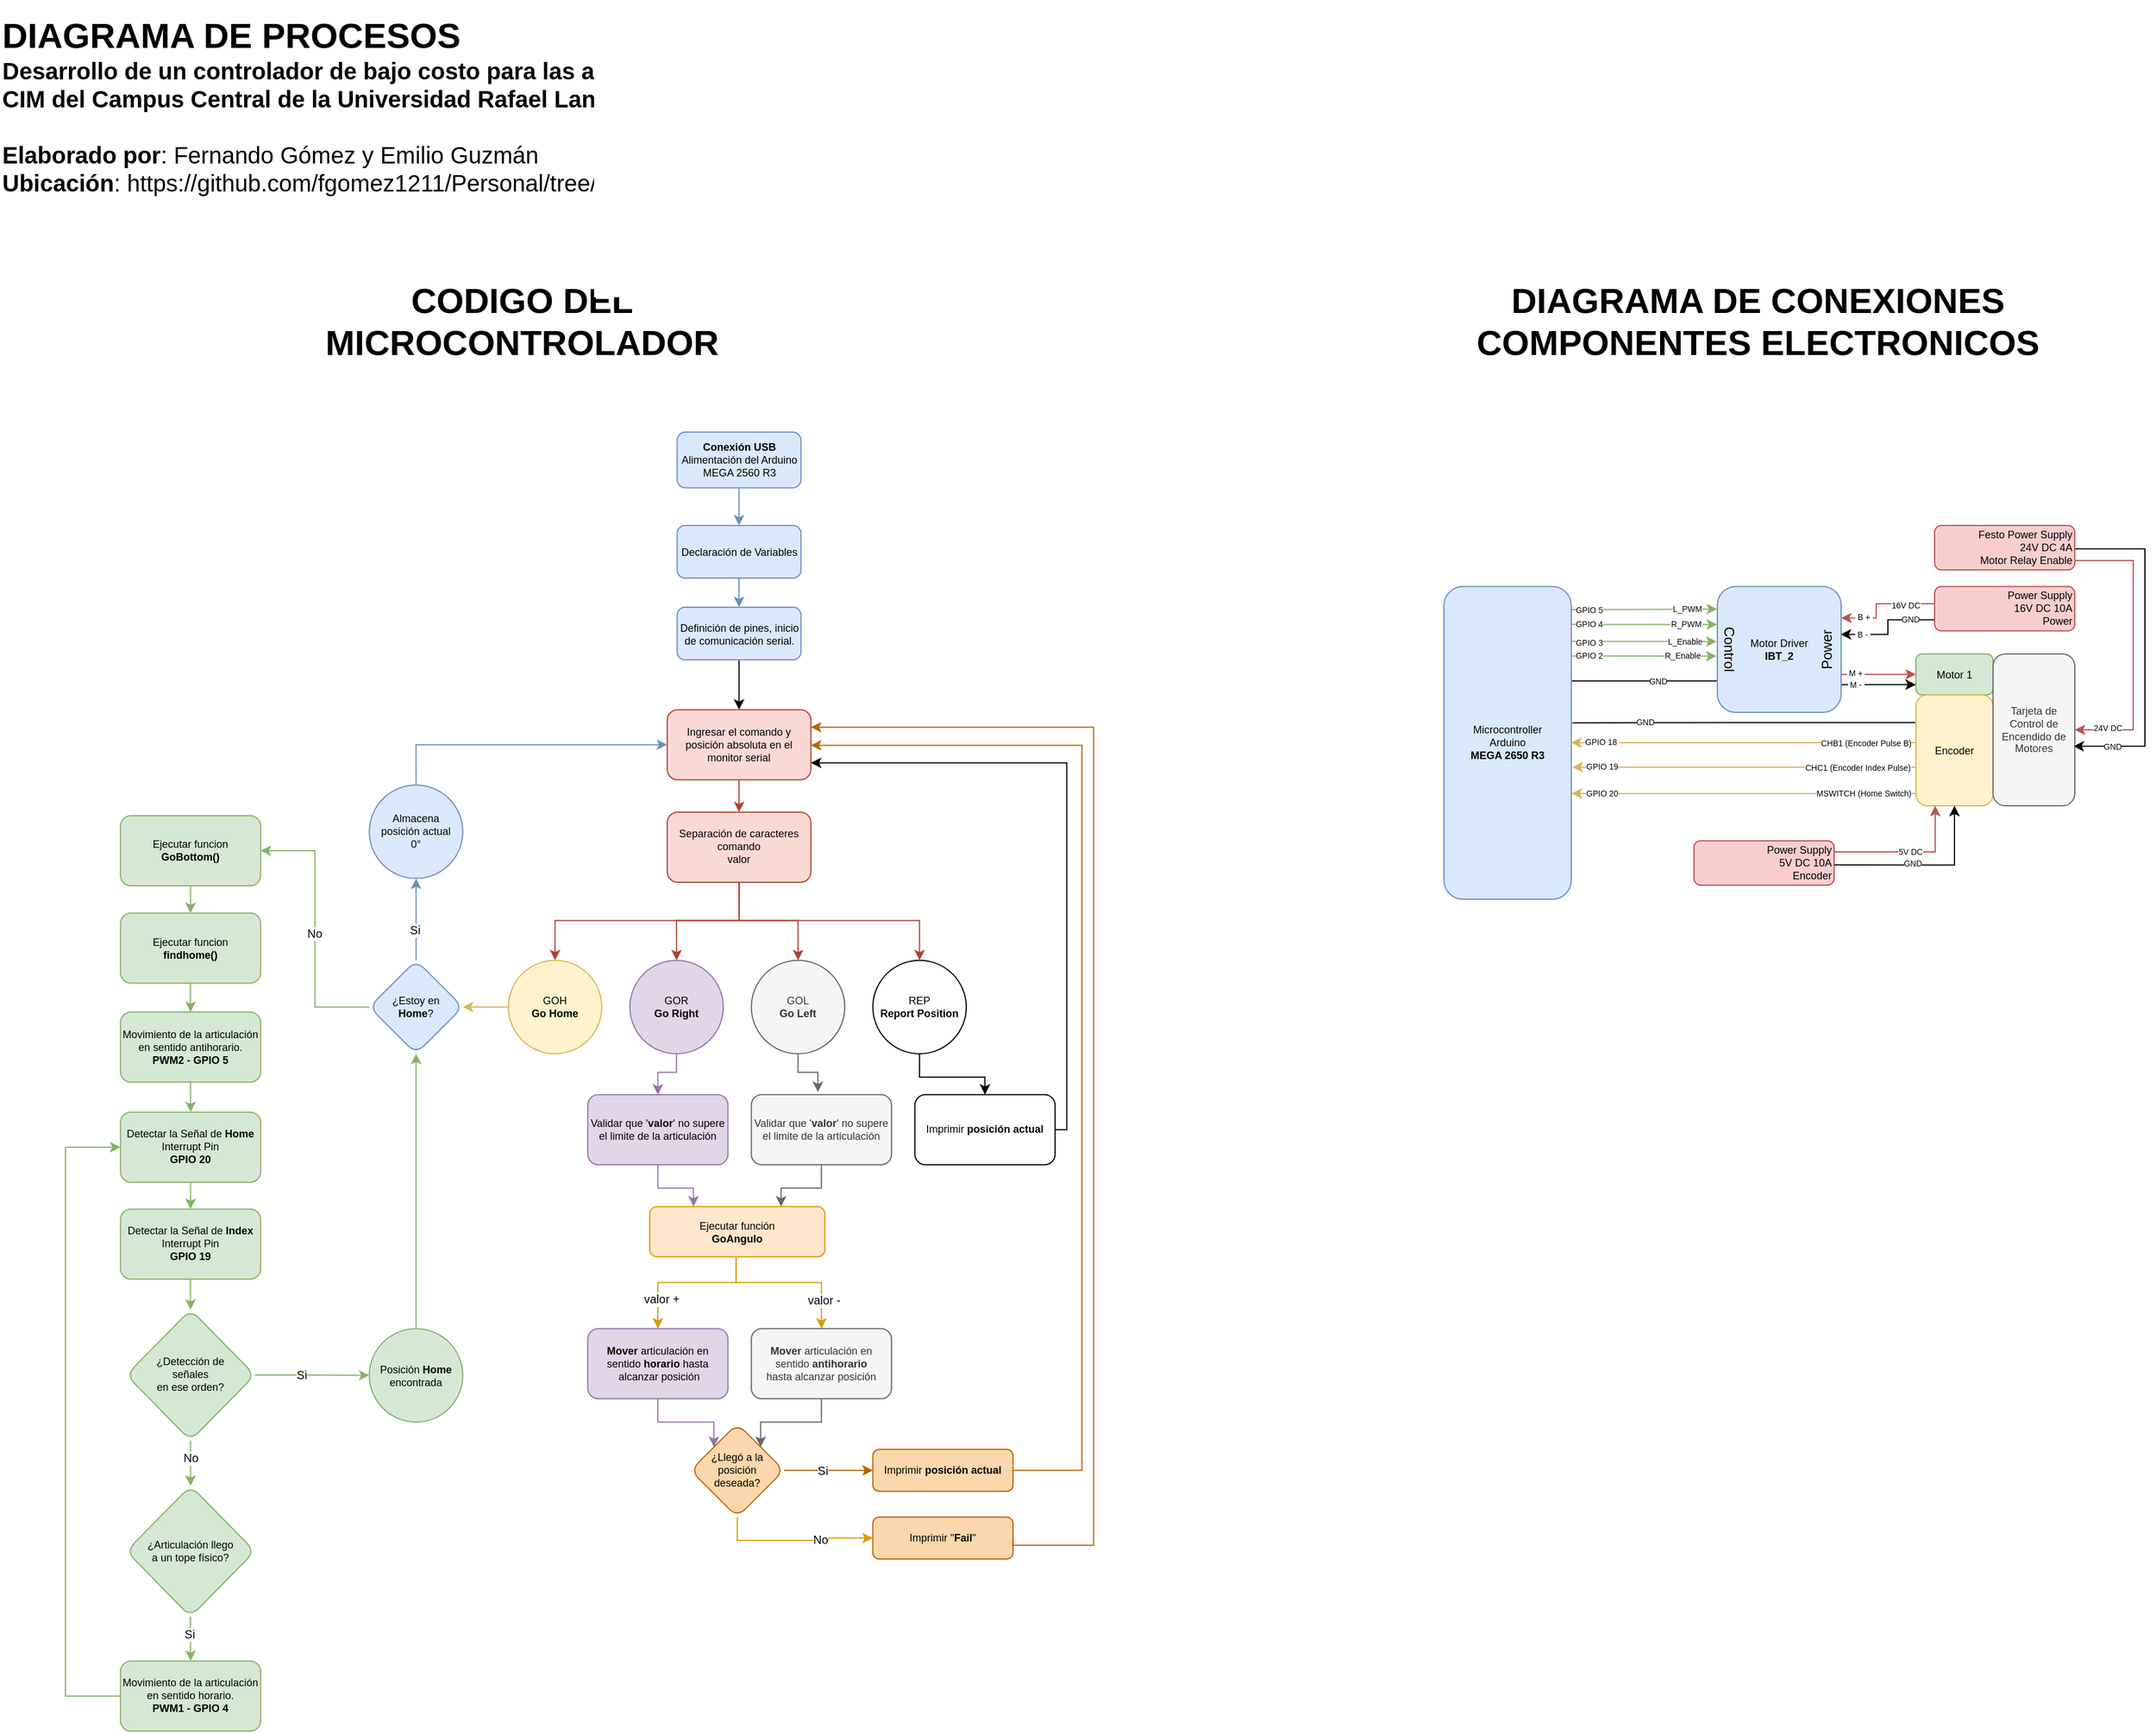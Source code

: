<mxfile version="22.1.5" type="github">
  <diagram name="Page-1" id="zidWxDZTBbv9Yz6WOGqk">
    <mxGraphModel dx="1418" dy="894" grid="1" gridSize="10" guides="1" tooltips="1" connect="1" arrows="1" fold="1" page="1" pageScale="1" pageWidth="2336" pageHeight="1654" math="0" shadow="0">
      <root>
        <mxCell id="0" />
        <mxCell id="1" parent="0" />
        <mxCell id="OQNPQIhbmYLAiWT2xSHp-117" style="edgeStyle=orthogonalEdgeStyle;rounded=0;orthogonalLoop=1;jettySize=auto;html=1;exitX=0;exitY=0.75;exitDx=0;exitDy=0;entryX=0.996;entryY=0.38;entryDx=0;entryDy=0;entryPerimeter=0;" parent="1" source="OQNPQIhbmYLAiWT2xSHp-4" target="OQNPQIhbmYLAiWT2xSHp-23" edge="1">
          <mxGeometry relative="1" as="geometry">
            <Array as="points">
              <mxPoint x="1660" y="601.0" />
              <mxPoint x="1660" y="613.0" />
            </Array>
          </mxGeometry>
        </mxCell>
        <mxCell id="OQNPQIhbmYLAiWT2xSHp-132" value="&lt;font style=&quot;font-size: 7px;&quot;&gt;&amp;nbsp;B -&amp;nbsp;&lt;/font&gt;" style="edgeLabel;html=1;align=center;verticalAlign=middle;resizable=0;points=[];" parent="OQNPQIhbmYLAiWT2xSHp-117" vertex="1" connectable="0">
          <mxGeometry x="0.642" relative="1" as="geometry">
            <mxPoint x="1" y="-1" as="offset" />
          </mxGeometry>
        </mxCell>
        <mxCell id="OQNPQIhbmYLAiWT2xSHp-120" value="&lt;font style=&quot;font-size: 7px;&quot;&gt;GND&lt;/font&gt;" style="edgeLabel;html=1;align=center;verticalAlign=middle;resizable=0;points=[];" parent="OQNPQIhbmYLAiWT2xSHp-117" vertex="1" connectable="0">
          <mxGeometry x="-0.571" relative="1" as="geometry">
            <mxPoint x="-1" y="-2" as="offset" />
          </mxGeometry>
        </mxCell>
        <mxCell id="OQNPQIhbmYLAiWT2xSHp-127" style="edgeStyle=orthogonalEdgeStyle;rounded=0;orthogonalLoop=1;jettySize=auto;html=1;exitX=0;exitY=0.75;exitDx=0;exitDy=0;entryX=1.001;entryY=0.302;entryDx=0;entryDy=0;endArrow=none;endFill=0;entryPerimeter=0;" parent="1" source="OQNPQIhbmYLAiWT2xSHp-23" target="OQNPQIhbmYLAiWT2xSHp-18" edge="1">
          <mxGeometry relative="1" as="geometry">
            <Array as="points">
              <mxPoint x="1389" y="653.0" />
            </Array>
          </mxGeometry>
        </mxCell>
        <mxCell id="OQNPQIhbmYLAiWT2xSHp-128" value="&lt;font style=&quot;font-size: 7px;&quot;&gt;GND&lt;/font&gt;" style="edgeLabel;html=1;align=center;verticalAlign=middle;resizable=0;points=[];" parent="OQNPQIhbmYLAiWT2xSHp-127" vertex="1" connectable="0">
          <mxGeometry x="-0.267" relative="1" as="geometry">
            <mxPoint x="-5" y="-1" as="offset" />
          </mxGeometry>
        </mxCell>
        <mxCell id="OQNPQIhbmYLAiWT2xSHp-4" value="Power Supply&lt;br style=&quot;border-color: var(--border-color); font-size: 9px;&quot;&gt;&lt;span style=&quot;font-size: 9px;&quot;&gt;16V DC 10A&lt;/span&gt;&lt;br style=&quot;border-color: var(--border-color); font-size: 9px;&quot;&gt;Power" style="rounded=1;whiteSpace=wrap;html=1;fillColor=#f8cecc;strokeColor=#b85450;align=right;fontSize=9;" parent="1" vertex="1">
          <mxGeometry x="1700" y="572.25" width="120" height="38" as="geometry" />
        </mxCell>
        <mxCell id="OQNPQIhbmYLAiWT2xSHp-6" value="Motor 1" style="rounded=1;whiteSpace=wrap;html=1;fillColor=#d5e8d4;strokeColor=#82b366;fontSize=9;" parent="1" vertex="1">
          <mxGeometry x="1684" y="630.0" width="66" height="35" as="geometry" />
        </mxCell>
        <mxCell id="OQNPQIhbmYLAiWT2xSHp-100" style="edgeStyle=orthogonalEdgeStyle;rounded=0;orthogonalLoop=1;jettySize=auto;html=1;exitX=0;exitY=0.5;exitDx=0;exitDy=0;fillColor=#fff2cc;strokeColor=#d6b656;" parent="1" source="OQNPQIhbmYLAiWT2xSHp-9" target="OQNPQIhbmYLAiWT2xSHp-18" edge="1">
          <mxGeometry relative="1" as="geometry">
            <Array as="points">
              <mxPoint x="1684" y="706.0" />
            </Array>
          </mxGeometry>
        </mxCell>
        <mxCell id="OQNPQIhbmYLAiWT2xSHp-104" value="&lt;font style=&quot;font-size: 7px;&quot;&gt;GPIO 18&amp;nbsp;&lt;/font&gt;" style="edgeLabel;html=1;align=center;verticalAlign=middle;resizable=0;points=[];" parent="OQNPQIhbmYLAiWT2xSHp-100" vertex="1" connectable="0">
          <mxGeometry x="0.888" y="-1" relative="1" as="geometry">
            <mxPoint x="9" y="-1" as="offset" />
          </mxGeometry>
        </mxCell>
        <mxCell id="OQNPQIhbmYLAiWT2xSHp-108" value="&lt;font style=&quot;font-size: 7px;&quot;&gt;CHB1 (Encoder Pulse B)&lt;/font&gt;" style="edgeLabel;html=1;align=center;verticalAlign=middle;resizable=0;points=[];" parent="OQNPQIhbmYLAiWT2xSHp-100" vertex="1" connectable="0">
          <mxGeometry x="-0.792" relative="1" as="geometry">
            <mxPoint x="-18" y="-1" as="offset" />
          </mxGeometry>
        </mxCell>
        <mxCell id="OQNPQIhbmYLAiWT2xSHp-130" style="edgeStyle=orthogonalEdgeStyle;rounded=0;orthogonalLoop=1;jettySize=auto;html=1;exitX=0;exitY=0.25;exitDx=0;exitDy=0;endArrow=none;endFill=0;" parent="1" source="OQNPQIhbmYLAiWT2xSHp-9" edge="1">
          <mxGeometry relative="1" as="geometry">
            <mxPoint x="1390" y="689.0" as="targetPoint" />
          </mxGeometry>
        </mxCell>
        <mxCell id="OQNPQIhbmYLAiWT2xSHp-131" value="&lt;font style=&quot;font-size: 7px;&quot;&gt;GND&lt;/font&gt;" style="edgeLabel;html=1;align=center;verticalAlign=middle;resizable=0;points=[];" parent="OQNPQIhbmYLAiWT2xSHp-130" vertex="1" connectable="0">
          <mxGeometry x="0.614" y="-1" relative="1" as="geometry">
            <mxPoint x="5" y="-1" as="offset" />
          </mxGeometry>
        </mxCell>
        <mxCell id="OQNPQIhbmYLAiWT2xSHp-9" value="Encoder" style="rounded=1;whiteSpace=wrap;html=1;fillColor=#fff2cc;strokeColor=#d6b656;fontSize=9;" parent="1" vertex="1">
          <mxGeometry x="1684" y="665.0" width="66" height="95" as="geometry" />
        </mxCell>
        <mxCell id="OQNPQIhbmYLAiWT2xSHp-84" style="edgeStyle=orthogonalEdgeStyle;rounded=0;orthogonalLoop=1;jettySize=auto;html=1;exitX=1;exitY=0.75;exitDx=0;exitDy=0;entryX=0;entryY=0.75;entryDx=0;entryDy=0;fillColor=#f8cecc;strokeColor=#000000;" parent="1" source="OQNPQIhbmYLAiWT2xSHp-23" target="OQNPQIhbmYLAiWT2xSHp-6" edge="1">
          <mxGeometry relative="1" as="geometry">
            <Array as="points">
              <mxPoint x="1620" y="656.0" />
            </Array>
          </mxGeometry>
        </mxCell>
        <mxCell id="OQNPQIhbmYLAiWT2xSHp-87" value="&lt;font style=&quot;font-size: 7px;&quot;&gt;&amp;nbsp;M -&amp;nbsp;&lt;/font&gt;" style="edgeLabel;html=1;align=center;verticalAlign=middle;resizable=0;points=[];" parent="OQNPQIhbmYLAiWT2xSHp-84" vertex="1" connectable="0">
          <mxGeometry x="-0.371" relative="1" as="geometry">
            <mxPoint x="-6" y="-2" as="offset" />
          </mxGeometry>
        </mxCell>
        <mxCell id="OQNPQIhbmYLAiWT2xSHp-85" style="edgeStyle=orthogonalEdgeStyle;rounded=0;orthogonalLoop=1;jettySize=auto;html=1;exitX=1;exitY=0.5;exitDx=0;exitDy=0;entryX=0;entryY=0.5;entryDx=0;entryDy=0;fillColor=#f8cecc;strokeColor=#b85450;" parent="1" source="OQNPQIhbmYLAiWT2xSHp-23" target="OQNPQIhbmYLAiWT2xSHp-6" edge="1">
          <mxGeometry relative="1" as="geometry">
            <Array as="points">
              <mxPoint x="1620" y="647.0" />
            </Array>
          </mxGeometry>
        </mxCell>
        <mxCell id="OQNPQIhbmYLAiWT2xSHp-86" value="&lt;font style=&quot;font-size: 7px;&quot;&gt;&amp;nbsp;M +&amp;nbsp;&lt;/font&gt;" style="edgeLabel;html=1;align=center;verticalAlign=middle;resizable=0;points=[];" parent="OQNPQIhbmYLAiWT2xSHp-85" vertex="1" connectable="0">
          <mxGeometry x="-0.085" relative="1" as="geometry">
            <mxPoint x="-6" y="-3" as="offset" />
          </mxGeometry>
        </mxCell>
        <mxCell id="OQNPQIhbmYLAiWT2xSHp-23" value="Motor Driver&lt;br style=&quot;font-size: 9px;&quot;&gt;&lt;b&gt;IBT_2&lt;/b&gt;" style="rounded=1;whiteSpace=wrap;html=1;fillColor=#dae8fc;strokeColor=#6c8ebf;fontSize=9;" parent="1" vertex="1">
          <mxGeometry x="1514" y="572.25" width="106" height="107.75" as="geometry" />
        </mxCell>
        <mxCell id="OQNPQIhbmYLAiWT2xSHp-34" style="edgeStyle=orthogonalEdgeStyle;rounded=0;orthogonalLoop=1;jettySize=auto;html=1;entryX=0.983;entryY=0.608;entryDx=0;entryDy=0;entryPerimeter=0;" parent="1" target="OQNPQIhbmYLAiWT2xSHp-5" edge="1">
          <mxGeometry relative="1" as="geometry">
            <mxPoint x="2010" y="540.0" as="targetPoint" />
            <Array as="points">
              <mxPoint x="1880" y="540.0" />
              <mxPoint x="1880" y="709.0" />
            </Array>
            <mxPoint x="1820" y="550.0" as="sourcePoint" />
          </mxGeometry>
        </mxCell>
        <mxCell id="OQNPQIhbmYLAiWT2xSHp-122" value="&lt;font style=&quot;font-size: 7px;&quot;&gt;GND&lt;/font&gt;" style="edgeLabel;html=1;align=center;verticalAlign=middle;resizable=0;points=[];" parent="OQNPQIhbmYLAiWT2xSHp-34" vertex="1" connectable="0">
          <mxGeometry x="0.722" relative="1" as="geometry">
            <mxPoint x="-9" y="-1" as="offset" />
          </mxGeometry>
        </mxCell>
        <mxCell id="OQNPQIhbmYLAiWT2xSHp-32" value="Festo Power Supply&lt;br style=&quot;border-color: var(--border-color); font-size: 9px;&quot;&gt;&lt;span style=&quot;font-size: 9px;&quot;&gt;24V DC 4A&lt;/span&gt;&lt;br style=&quot;border-color: var(--border-color); font-size: 9px;&quot;&gt;&lt;span style=&quot;font-size: 9px;&quot;&gt;Motor Relay Enable&lt;/span&gt;" style="rounded=1;whiteSpace=wrap;html=1;fillColor=#f8cecc;strokeColor=#b85450;align=right;fontSize=9;" parent="1" vertex="1">
          <mxGeometry x="1700" y="520.0" width="120" height="38" as="geometry" />
        </mxCell>
        <mxCell id="pYpoy-xko2efmzYNH34E-1" style="edgeStyle=orthogonalEdgeStyle;rounded=0;orthogonalLoop=1;jettySize=auto;html=1;exitX=1;exitY=0.25;exitDx=0;exitDy=0;entryX=0.25;entryY=1;entryDx=0;entryDy=0;fillColor=#f8cecc;strokeColor=#b85450;" parent="1" source="OQNPQIhbmYLAiWT2xSHp-33" target="OQNPQIhbmYLAiWT2xSHp-9" edge="1">
          <mxGeometry relative="1" as="geometry" />
        </mxCell>
        <mxCell id="pYpoy-xko2efmzYNH34E-2" value="&lt;font style=&quot;font-size: 7px;&quot;&gt;5V DC&lt;/font&gt;" style="edgeLabel;html=1;align=center;verticalAlign=middle;resizable=0;points=[];" parent="pYpoy-xko2efmzYNH34E-1" vertex="1" connectable="0">
          <mxGeometry x="0.02" relative="1" as="geometry">
            <mxPoint y="-2" as="offset" />
          </mxGeometry>
        </mxCell>
        <mxCell id="OQNPQIhbmYLAiWT2xSHp-33" value="Power Supply&lt;br style=&quot;border-color: var(--border-color); font-size: 9px;&quot;&gt;&lt;span style=&quot;font-size: 9px;&quot;&gt;5V DC 10A&lt;/span&gt;&lt;br style=&quot;border-color: var(--border-color); font-size: 9px;&quot;&gt;&lt;span style=&quot;font-size: 9px;&quot;&gt;Encoder&lt;/span&gt;" style="rounded=1;whiteSpace=wrap;html=1;fillColor=#f8cecc;strokeColor=#b85450;align=right;fontSize=9;" parent="1" vertex="1">
          <mxGeometry x="1494" y="790.0" width="120" height="38" as="geometry" />
        </mxCell>
        <mxCell id="OQNPQIhbmYLAiWT2xSHp-62" style="edgeStyle=orthogonalEdgeStyle;rounded=0;orthogonalLoop=1;jettySize=auto;html=1;exitX=1;exitY=0.5;exitDx=0;exitDy=0;entryX=-0.002;entryY=0.179;entryDx=0;entryDy=0;entryPerimeter=0;fillColor=#d5e8d4;strokeColor=#82b366;" parent="1" source="OQNPQIhbmYLAiWT2xSHp-18" target="OQNPQIhbmYLAiWT2xSHp-23" edge="1">
          <mxGeometry relative="1" as="geometry">
            <Array as="points">
              <mxPoint x="1389" y="592.0" />
              <mxPoint x="1400" y="592.0" />
            </Array>
          </mxGeometry>
        </mxCell>
        <mxCell id="OQNPQIhbmYLAiWT2xSHp-71" value="&lt;font style=&quot;font-size: 7px;&quot;&gt;GPIO 5&lt;/font&gt;" style="edgeLabel;html=1;align=center;verticalAlign=middle;resizable=0;points=[];" parent="OQNPQIhbmYLAiWT2xSHp-62" vertex="1" connectable="0">
          <mxGeometry x="0.103" y="-1" relative="1" as="geometry">
            <mxPoint x="-3" y="-2" as="offset" />
          </mxGeometry>
        </mxCell>
        <mxCell id="OQNPQIhbmYLAiWT2xSHp-72" value="&lt;font style=&quot;font-size: 7px;&quot;&gt;L_PWM&lt;/font&gt;" style="edgeLabel;html=1;align=center;verticalAlign=middle;resizable=0;points=[];" parent="OQNPQIhbmYLAiWT2xSHp-62" vertex="1" connectable="0">
          <mxGeometry x="0.695" relative="1" as="geometry">
            <mxPoint x="10" y="-2" as="offset" />
          </mxGeometry>
        </mxCell>
        <mxCell id="OQNPQIhbmYLAiWT2xSHp-63" style="edgeStyle=orthogonalEdgeStyle;rounded=0;orthogonalLoop=1;jettySize=auto;html=1;entryX=-0.002;entryY=0.302;entryDx=0;entryDy=0;entryPerimeter=0;fillColor=#d5e8d4;strokeColor=#82b366;" parent="1" source="OQNPQIhbmYLAiWT2xSHp-18" target="OQNPQIhbmYLAiWT2xSHp-23" edge="1">
          <mxGeometry relative="1" as="geometry">
            <Array as="points">
              <mxPoint x="1452" y="605.0" />
            </Array>
          </mxGeometry>
        </mxCell>
        <mxCell id="OQNPQIhbmYLAiWT2xSHp-70" value="&lt;font style=&quot;font-size: 7px;&quot;&gt;GPIO 4&lt;/font&gt;" style="edgeLabel;html=1;align=center;verticalAlign=middle;resizable=0;points=[];" parent="OQNPQIhbmYLAiWT2xSHp-63" vertex="1" connectable="0">
          <mxGeometry x="-0.83" relative="1" as="geometry">
            <mxPoint x="4" y="-2" as="offset" />
          </mxGeometry>
        </mxCell>
        <mxCell id="OQNPQIhbmYLAiWT2xSHp-73" value="&lt;font style=&quot;font-size: 7px;&quot;&gt;R_PWM&lt;/font&gt;" style="edgeLabel;html=1;align=center;verticalAlign=middle;resizable=0;points=[];" parent="OQNPQIhbmYLAiWT2xSHp-63" vertex="1" connectable="0">
          <mxGeometry x="0.333" relative="1" as="geometry">
            <mxPoint x="15" y="-2" as="offset" />
          </mxGeometry>
        </mxCell>
        <mxCell id="OQNPQIhbmYLAiWT2xSHp-66" style="edgeStyle=orthogonalEdgeStyle;rounded=0;orthogonalLoop=1;jettySize=auto;html=1;entryX=-0.006;entryY=0.437;entryDx=0;entryDy=0;entryPerimeter=0;fillColor=#d5e8d4;strokeColor=#82b366;" parent="1" source="OQNPQIhbmYLAiWT2xSHp-18" target="OQNPQIhbmYLAiWT2xSHp-23" edge="1">
          <mxGeometry relative="1" as="geometry">
            <Array as="points">
              <mxPoint x="1451" y="619.0" />
            </Array>
          </mxGeometry>
        </mxCell>
        <mxCell id="OQNPQIhbmYLAiWT2xSHp-69" value="&lt;font style=&quot;font-size: 7px;&quot;&gt;GPIO 3&lt;/font&gt;" style="edgeLabel;html=1;align=center;verticalAlign=middle;resizable=0;points=[];" parent="OQNPQIhbmYLAiWT2xSHp-66" vertex="1" connectable="0">
          <mxGeometry x="-0.81" y="1" relative="1" as="geometry">
            <mxPoint x="3" as="offset" />
          </mxGeometry>
        </mxCell>
        <mxCell id="OQNPQIhbmYLAiWT2xSHp-74" value="&lt;font style=&quot;font-size: 7px;&quot;&gt;L_Enable&lt;/font&gt;" style="edgeLabel;html=1;align=center;verticalAlign=middle;resizable=0;points=[];" parent="OQNPQIhbmYLAiWT2xSHp-66" vertex="1" connectable="0">
          <mxGeometry x="0.31" y="1" relative="1" as="geometry">
            <mxPoint x="15" y="-1" as="offset" />
          </mxGeometry>
        </mxCell>
        <mxCell id="OQNPQIhbmYLAiWT2xSHp-67" style="edgeStyle=orthogonalEdgeStyle;rounded=0;orthogonalLoop=1;jettySize=auto;html=1;entryX=-0.006;entryY=0.553;entryDx=0;entryDy=0;entryPerimeter=0;fillColor=#d5e8d4;strokeColor=#82b366;" parent="1" source="OQNPQIhbmYLAiWT2xSHp-18" target="OQNPQIhbmYLAiWT2xSHp-23" edge="1">
          <mxGeometry relative="1" as="geometry">
            <Array as="points">
              <mxPoint x="1430" y="632.0" />
            </Array>
          </mxGeometry>
        </mxCell>
        <mxCell id="OQNPQIhbmYLAiWT2xSHp-68" value="&lt;font style=&quot;font-size: 7px;&quot;&gt;GPIO 2&lt;/font&gt;" style="edgeLabel;html=1;align=center;verticalAlign=middle;resizable=0;points=[];" parent="OQNPQIhbmYLAiWT2xSHp-67" vertex="1" connectable="0">
          <mxGeometry x="-0.87" relative="1" as="geometry">
            <mxPoint x="7" y="-2" as="offset" />
          </mxGeometry>
        </mxCell>
        <mxCell id="OQNPQIhbmYLAiWT2xSHp-75" value="&lt;font style=&quot;font-size: 7px;&quot;&gt;R_Enable&lt;/font&gt;" style="edgeLabel;html=1;align=center;verticalAlign=middle;resizable=0;points=[];" parent="OQNPQIhbmYLAiWT2xSHp-67" vertex="1" connectable="0">
          <mxGeometry x="0.255" y="1" relative="1" as="geometry">
            <mxPoint x="17" y="-1" as="offset" />
          </mxGeometry>
        </mxCell>
        <mxCell id="OQNPQIhbmYLAiWT2xSHp-76" value="Control" style="text;html=1;strokeColor=none;fillColor=none;align=center;verticalAlign=middle;whiteSpace=wrap;rounded=0;rotation=90;" parent="1" vertex="1">
          <mxGeometry x="1494" y="620.12" width="60" height="12" as="geometry" />
        </mxCell>
        <mxCell id="OQNPQIhbmYLAiWT2xSHp-77" value="Power" style="text;html=1;strokeColor=none;fillColor=none;align=center;verticalAlign=middle;whiteSpace=wrap;rounded=0;rotation=-90;" parent="1" vertex="1">
          <mxGeometry x="1578" y="620.12" width="60" height="12" as="geometry" />
        </mxCell>
        <mxCell id="OQNPQIhbmYLAiWT2xSHp-101" style="edgeStyle=orthogonalEdgeStyle;rounded=0;orthogonalLoop=1;jettySize=auto;html=1;exitX=0;exitY=0.5;exitDx=0;exitDy=0;fillColor=#fff2cc;strokeColor=#d6b656;" parent="1" source="OQNPQIhbmYLAiWT2xSHp-9" edge="1">
          <mxGeometry relative="1" as="geometry">
            <mxPoint x="1390" y="727.0" as="targetPoint" />
            <Array as="points">
              <mxPoint x="1684" y="727.0" />
            </Array>
          </mxGeometry>
        </mxCell>
        <mxCell id="OQNPQIhbmYLAiWT2xSHp-106" value="&lt;font style=&quot;font-size: 7px;&quot;&gt;GPIO 19&lt;/font&gt;" style="edgeLabel;html=1;align=center;verticalAlign=middle;resizable=0;points=[];" parent="OQNPQIhbmYLAiWT2xSHp-101" vertex="1" connectable="0">
          <mxGeometry x="0.867" relative="1" as="geometry">
            <mxPoint x="4" y="-2" as="offset" />
          </mxGeometry>
        </mxCell>
        <mxCell id="OQNPQIhbmYLAiWT2xSHp-109" value="&lt;font style=&quot;font-size: 7px;&quot;&gt;CHC1 (Encoder Index Pulse)&lt;/font&gt;" style="edgeLabel;html=1;align=center;verticalAlign=middle;resizable=0;points=[];" parent="OQNPQIhbmYLAiWT2xSHp-101" vertex="1" connectable="0">
          <mxGeometry x="-0.499" y="-1" relative="1" as="geometry">
            <mxPoint x="13" as="offset" />
          </mxGeometry>
        </mxCell>
        <mxCell id="OQNPQIhbmYLAiWT2xSHp-102" style="edgeStyle=orthogonalEdgeStyle;rounded=0;orthogonalLoop=1;jettySize=auto;html=1;entryX=1.003;entryY=0.662;entryDx=0;entryDy=0;entryPerimeter=0;fillColor=#fff2cc;strokeColor=#d6b656;" parent="1" source="OQNPQIhbmYLAiWT2xSHp-9" target="OQNPQIhbmYLAiWT2xSHp-18" edge="1">
          <mxGeometry relative="1" as="geometry">
            <Array as="points">
              <mxPoint x="1650" y="750.0" />
            </Array>
          </mxGeometry>
        </mxCell>
        <mxCell id="OQNPQIhbmYLAiWT2xSHp-107" value="&lt;font style=&quot;font-size: 7px;&quot;&gt;GPIO 20&lt;/font&gt;" style="edgeLabel;html=1;align=center;verticalAlign=middle;resizable=0;points=[];" parent="OQNPQIhbmYLAiWT2xSHp-102" vertex="1" connectable="0">
          <mxGeometry x="0.894" relative="1" as="geometry">
            <mxPoint x="10" y="-2" as="offset" />
          </mxGeometry>
        </mxCell>
        <mxCell id="OQNPQIhbmYLAiWT2xSHp-110" value="&lt;font style=&quot;font-size: 7px;&quot;&gt;MSWITCH (Home Switch)&lt;/font&gt;" style="edgeLabel;html=1;align=center;verticalAlign=middle;resizable=0;points=[];" parent="OQNPQIhbmYLAiWT2xSHp-102" vertex="1" connectable="0">
          <mxGeometry x="-0.652" relative="1" as="geometry">
            <mxPoint x="6" y="-2" as="offset" />
          </mxGeometry>
        </mxCell>
        <mxCell id="OQNPQIhbmYLAiWT2xSHp-115" style="edgeStyle=orthogonalEdgeStyle;rounded=0;orthogonalLoop=1;jettySize=auto;html=1;exitX=1.001;exitY=0.544;exitDx=0;exitDy=0;entryX=0.5;entryY=1;entryDx=0;entryDy=0;exitPerimeter=0;" parent="1" source="OQNPQIhbmYLAiWT2xSHp-33" target="OQNPQIhbmYLAiWT2xSHp-9" edge="1">
          <mxGeometry relative="1" as="geometry">
            <Array as="points">
              <mxPoint x="1717" y="811.0" />
            </Array>
          </mxGeometry>
        </mxCell>
        <mxCell id="OQNPQIhbmYLAiWT2xSHp-116" value="&lt;font style=&quot;font-size: 7px;&quot;&gt;GND&lt;/font&gt;" style="edgeLabel;html=1;align=center;verticalAlign=middle;resizable=0;points=[];" parent="OQNPQIhbmYLAiWT2xSHp-115" vertex="1" connectable="0">
          <mxGeometry x="0.738" y="-1" relative="1" as="geometry">
            <mxPoint x="-37" y="28" as="offset" />
          </mxGeometry>
        </mxCell>
        <mxCell id="OQNPQIhbmYLAiWT2xSHp-121" style="edgeStyle=orthogonalEdgeStyle;rounded=0;orthogonalLoop=1;jettySize=auto;html=1;exitX=1;exitY=0.5;exitDx=0;exitDy=0;fillColor=#f8cecc;strokeColor=#b85450;entryX=1;entryY=0.5;entryDx=0;entryDy=0;" parent="1" source="OQNPQIhbmYLAiWT2xSHp-32" target="OQNPQIhbmYLAiWT2xSHp-5" edge="1">
          <mxGeometry relative="1" as="geometry">
            <mxPoint x="1990" y="580.0" as="targetPoint" />
            <Array as="points">
              <mxPoint x="1820" y="550.0" />
              <mxPoint x="1870" y="550.0" />
              <mxPoint x="1870" y="695.0" />
            </Array>
          </mxGeometry>
        </mxCell>
        <mxCell id="OQNPQIhbmYLAiWT2xSHp-123" value="&lt;font style=&quot;font-size: 7px;&quot;&gt;24V DC&lt;/font&gt;" style="edgeLabel;html=1;align=center;verticalAlign=middle;resizable=0;points=[];" parent="OQNPQIhbmYLAiWT2xSHp-121" vertex="1" connectable="0">
          <mxGeometry x="0.656" relative="1" as="geometry">
            <mxPoint x="-16" y="-3" as="offset" />
          </mxGeometry>
        </mxCell>
        <mxCell id="OQNPQIhbmYLAiWT2xSHp-5" value="Tarjeta de Control de Encendido de Motores" style="rounded=1;whiteSpace=wrap;html=1;fillColor=#f5f5f5;strokeColor=#666666;fontSize=9;fontColor=#333333;" parent="1" vertex="1">
          <mxGeometry x="1750" y="630.0" width="70" height="130" as="geometry" />
        </mxCell>
        <mxCell id="OQNPQIhbmYLAiWT2xSHp-18" value="Microcontroller&lt;br&gt;Arduino&lt;br style=&quot;font-size: 9px;&quot;&gt;&lt;b&gt;MEGA 2650 R3&lt;/b&gt;" style="rounded=1;whiteSpace=wrap;html=1;fillColor=#dae8fc;strokeColor=#6c8ebf;fontSize=9;" parent="1" vertex="1">
          <mxGeometry x="1280" y="572.25" width="109" height="267.75" as="geometry" />
        </mxCell>
        <mxCell id="OQNPQIhbmYLAiWT2xSHp-118" style="edgeStyle=orthogonalEdgeStyle;rounded=0;orthogonalLoop=1;jettySize=auto;html=1;exitX=0;exitY=0.25;exitDx=0;exitDy=0;entryX=1;entryY=0.25;entryDx=0;entryDy=0;fillColor=#f8cecc;strokeColor=#b85450;" parent="1" source="OQNPQIhbmYLAiWT2xSHp-4" target="OQNPQIhbmYLAiWT2xSHp-23" edge="1">
          <mxGeometry relative="1" as="geometry">
            <Array as="points">
              <mxPoint x="1700" y="587.0" />
              <mxPoint x="1650" y="587.0" />
              <mxPoint x="1650" y="599.0" />
            </Array>
          </mxGeometry>
        </mxCell>
        <mxCell id="OQNPQIhbmYLAiWT2xSHp-133" value="&lt;font style=&quot;font-size: 7px;&quot;&gt;&amp;nbsp;B +&amp;nbsp;&lt;/font&gt;" style="edgeLabel;html=1;align=center;verticalAlign=middle;resizable=0;points=[];" parent="OQNPQIhbmYLAiWT2xSHp-118" vertex="1" connectable="0">
          <mxGeometry x="0.646" relative="1" as="geometry">
            <mxPoint x="1" y="-2" as="offset" />
          </mxGeometry>
        </mxCell>
        <mxCell id="OQNPQIhbmYLAiWT2xSHp-119" value="&lt;font style=&quot;font-size: 7px;&quot;&gt;16V DC&lt;/font&gt;" style="edgeLabel;html=1;align=center;verticalAlign=middle;resizable=0;points=[];" parent="OQNPQIhbmYLAiWT2xSHp-118" vertex="1" connectable="0">
          <mxGeometry x="-0.478" y="-1" relative="1" as="geometry">
            <mxPoint x="-5" y="1" as="offset" />
          </mxGeometry>
        </mxCell>
        <mxCell id="O-teGVjLX70lfkyYScmD-1" value="&lt;b style=&quot;font-size: 30px;&quot;&gt;DIAGRAMA DE PROCESOS&lt;br&gt;&lt;/b&gt;&lt;font style=&quot;font-size: 20px;&quot; face=&quot;Helvetica&quot;&gt;&lt;b style=&quot;text-align: center; background-color: initial;&quot;&gt;Desarrollo de un controlador de bajo costo para las articulaciones de 2 brazos robóticos del Laboratorio T-119&lt;br&gt;CIM&amp;nbsp;&lt;/b&gt;&lt;b style=&quot;text-align: center; background-color: initial;&quot;&gt;&lt;span style=&quot;line-height: 19.973px;&quot; lang=&quot;ES-MX&quot;&gt;del Campus Central de la Universidad Rafael Landívar&lt;/span&gt;&lt;/b&gt;&lt;b style=&quot;text-align: center; background-color: initial;&quot;&gt;&lt;br&gt;&lt;/b&gt;&lt;/font&gt;&lt;font style=&quot;font-size: 20px;&quot;&gt;&lt;br&gt;&lt;span style=&quot;&quot;&gt;&lt;b&gt;Elaborado por&lt;/b&gt;: Fernando Gómez y Emilio Guzmán&lt;/span&gt;&lt;br&gt;&lt;font style=&quot;font-size: 20px;&quot;&gt;&lt;b&gt;Ubicación&lt;/b&gt;:&amp;nbsp;&lt;/font&gt;https://github.com/fgomez1211/Personal/tree/main/MIR/Proyecto%20de%20Graduaci%C3%B3n&lt;br&gt;&lt;/font&gt;" style="text;html=1;strokeColor=none;fillColor=none;align=left;verticalAlign=middle;whiteSpace=wrap;rounded=0;" parent="1" vertex="1">
          <mxGeometry x="44" y="70" width="1450" height="180" as="geometry" />
        </mxCell>
        <mxCell id="O-teGVjLX70lfkyYScmD-2" value="&lt;div style=&quot;text-align: center;&quot;&gt;&lt;span style=&quot;font-size: 30px;&quot;&gt;&lt;b&gt;CODIGO DEL MICROCONTROLADOR&lt;/b&gt;&lt;/span&gt;&lt;/div&gt;" style="text;html=1;strokeColor=none;fillColor=none;align=left;verticalAlign=middle;whiteSpace=wrap;rounded=0;" parent="1" vertex="1">
          <mxGeometry x="242.14" y="300" width="496" height="90" as="geometry" />
        </mxCell>
        <mxCell id="O-teGVjLX70lfkyYScmD-3" value="&lt;div style=&quot;text-align: center;&quot;&gt;&lt;span style=&quot;font-size: 30px;&quot;&gt;&lt;b&gt;DIAGRAMA DE CONEXIONES&lt;/b&gt;&lt;/span&gt;&lt;/div&gt;&lt;div style=&quot;text-align: center;&quot;&gt;&lt;span style=&quot;font-size: 30px;&quot;&gt;&lt;b&gt;COMPONENTES ELECTRONICOS&lt;/b&gt;&lt;/span&gt;&lt;/div&gt;" style="text;html=1;strokeColor=none;fillColor=none;align=left;verticalAlign=middle;whiteSpace=wrap;rounded=0;" parent="1" vertex="1">
          <mxGeometry x="1306" y="300" width="496" height="90" as="geometry" />
        </mxCell>
        <mxCell id="KQGJKNnOwOhQXYTlbLYk-1" value="" style="edgeStyle=orthogonalEdgeStyle;rounded=0;orthogonalLoop=1;jettySize=auto;html=1;fillColor=#dae8fc;strokeColor=#6c8ebf;" edge="1" parent="1" source="KQGJKNnOwOhQXYTlbLYk-2" target="KQGJKNnOwOhQXYTlbLYk-4">
          <mxGeometry relative="1" as="geometry" />
        </mxCell>
        <mxCell id="KQGJKNnOwOhQXYTlbLYk-2" value="&lt;b&gt;Conexión USB&lt;br&gt;&lt;/b&gt;Alimentación del Arduino MEGA 2560 R3" style="rounded=1;whiteSpace=wrap;html=1;fillColor=#dae8fc;strokeColor=#6c8ebf;fontSize=9;" vertex="1" parent="1">
          <mxGeometry x="623.64" y="440" width="106" height="47.75" as="geometry" />
        </mxCell>
        <mxCell id="KQGJKNnOwOhQXYTlbLYk-3" value="" style="edgeStyle=orthogonalEdgeStyle;rounded=0;orthogonalLoop=1;jettySize=auto;html=1;fillColor=#dae8fc;strokeColor=#6c8ebf;" edge="1" parent="1" source="KQGJKNnOwOhQXYTlbLYk-4" target="KQGJKNnOwOhQXYTlbLYk-6">
          <mxGeometry relative="1" as="geometry" />
        </mxCell>
        <mxCell id="KQGJKNnOwOhQXYTlbLYk-4" value="&lt;span style=&quot;font-weight: normal;&quot;&gt;Declaración de Variables&lt;/span&gt;" style="rounded=1;whiteSpace=wrap;html=1;fillColor=#dae8fc;strokeColor=#6c8ebf;fontSize=9;fontStyle=1" vertex="1" parent="1">
          <mxGeometry x="623.64" y="520" width="106" height="45" as="geometry" />
        </mxCell>
        <mxCell id="KQGJKNnOwOhQXYTlbLYk-5" style="edgeStyle=orthogonalEdgeStyle;rounded=0;orthogonalLoop=1;jettySize=auto;html=1;exitX=0.5;exitY=1;exitDx=0;exitDy=0;entryX=0.5;entryY=0;entryDx=0;entryDy=0;" edge="1" parent="1" source="KQGJKNnOwOhQXYTlbLYk-6" target="KQGJKNnOwOhQXYTlbLYk-40">
          <mxGeometry relative="1" as="geometry" />
        </mxCell>
        <mxCell id="KQGJKNnOwOhQXYTlbLYk-6" value="&lt;span style=&quot;font-weight: normal;&quot;&gt;Definición de pines, inicio de comunicación serial.&lt;/span&gt;" style="rounded=1;whiteSpace=wrap;html=1;fillColor=#dae8fc;strokeColor=#6c8ebf;fontSize=9;fontStyle=1" vertex="1" parent="1">
          <mxGeometry x="623.64" y="590" width="106" height="45" as="geometry" />
        </mxCell>
        <mxCell id="KQGJKNnOwOhQXYTlbLYk-7" value="" style="edgeStyle=orthogonalEdgeStyle;rounded=0;orthogonalLoop=1;jettySize=auto;html=1;fillColor=#d5e8d4;strokeColor=#82b366;" edge="1" parent="1" source="KQGJKNnOwOhQXYTlbLYk-8" target="KQGJKNnOwOhQXYTlbLYk-24">
          <mxGeometry relative="1" as="geometry" />
        </mxCell>
        <mxCell id="KQGJKNnOwOhQXYTlbLYk-8" value="&lt;span style=&quot;font-weight: normal;&quot;&gt;Ejecutar funcion&lt;br&gt;&lt;/span&gt;findhome()" style="whiteSpace=wrap;html=1;fontSize=9;fillColor=#d5e8d4;strokeColor=#82b366;rounded=1;fontStyle=1;" vertex="1" parent="1">
          <mxGeometry x="147.14" y="851.87" width="120" height="60" as="geometry" />
        </mxCell>
        <mxCell id="KQGJKNnOwOhQXYTlbLYk-9" style="edgeStyle=orthogonalEdgeStyle;rounded=0;orthogonalLoop=1;jettySize=auto;html=1;exitX=0.5;exitY=1;exitDx=0;exitDy=0;entryX=0.5;entryY=0;entryDx=0;entryDy=0;fillColor=#d5e8d4;strokeColor=#82b366;" edge="1" parent="1" source="KQGJKNnOwOhQXYTlbLYk-10" target="KQGJKNnOwOhQXYTlbLYk-12">
          <mxGeometry relative="1" as="geometry" />
        </mxCell>
        <mxCell id="KQGJKNnOwOhQXYTlbLYk-10" value="&lt;span style=&quot;font-weight: 400;&quot;&gt;Detectar la Señal de &lt;/span&gt;Home&lt;br&gt;&lt;span style=&quot;font-weight: 400;&quot;&gt;Interrupt Pin&lt;/span&gt;&lt;br&gt;GPIO 20" style="whiteSpace=wrap;html=1;fontSize=9;fillColor=#d5e8d4;strokeColor=#82b366;rounded=1;fontStyle=1;" vertex="1" parent="1">
          <mxGeometry x="147.14" y="1022.37" width="120" height="60" as="geometry" />
        </mxCell>
        <mxCell id="KQGJKNnOwOhQXYTlbLYk-11" value="" style="edgeStyle=orthogonalEdgeStyle;rounded=0;orthogonalLoop=1;jettySize=auto;html=1;fillColor=#d5e8d4;strokeColor=#82b366;" edge="1" parent="1" source="KQGJKNnOwOhQXYTlbLYk-12" target="KQGJKNnOwOhQXYTlbLYk-17">
          <mxGeometry relative="1" as="geometry" />
        </mxCell>
        <mxCell id="KQGJKNnOwOhQXYTlbLYk-12" value="&lt;span style=&quot;font-weight: 400;&quot;&gt;Detectar la Señal de &lt;/span&gt;Index&lt;br&gt;&lt;span style=&quot;font-weight: 400;&quot;&gt;Interrupt Pin&lt;/span&gt;&lt;br&gt;GPIO 19" style="whiteSpace=wrap;html=1;fontSize=9;fillColor=#d5e8d4;strokeColor=#82b366;rounded=1;fontStyle=1;" vertex="1" parent="1">
          <mxGeometry x="147.14" y="1105.37" width="120" height="60" as="geometry" />
        </mxCell>
        <mxCell id="KQGJKNnOwOhQXYTlbLYk-13" value="" style="edgeStyle=orthogonalEdgeStyle;rounded=0;orthogonalLoop=1;jettySize=auto;html=1;entryX=0.5;entryY=0;entryDx=0;entryDy=0;fillColor=#d5e8d4;strokeColor=#82b366;" edge="1" parent="1" source="KQGJKNnOwOhQXYTlbLYk-17" target="KQGJKNnOwOhQXYTlbLYk-22">
          <mxGeometry relative="1" as="geometry">
            <mxPoint x="207.14" y="1349.49" as="targetPoint" />
          </mxGeometry>
        </mxCell>
        <mxCell id="KQGJKNnOwOhQXYTlbLYk-14" value="No" style="edgeLabel;html=1;align=center;verticalAlign=middle;resizable=0;points=[];fontSize=10;" vertex="1" connectable="0" parent="KQGJKNnOwOhQXYTlbLYk-13">
          <mxGeometry x="-0.141" relative="1" as="geometry">
            <mxPoint y="-3" as="offset" />
          </mxGeometry>
        </mxCell>
        <mxCell id="KQGJKNnOwOhQXYTlbLYk-15" style="edgeStyle=orthogonalEdgeStyle;rounded=0;orthogonalLoop=1;jettySize=auto;html=1;exitX=1;exitY=0.5;exitDx=0;exitDy=0;entryX=0;entryY=0.5;entryDx=0;entryDy=0;fillColor=#d5e8d4;strokeColor=#82b366;" edge="1" parent="1" source="KQGJKNnOwOhQXYTlbLYk-17" target="KQGJKNnOwOhQXYTlbLYk-19">
          <mxGeometry relative="1" as="geometry" />
        </mxCell>
        <mxCell id="KQGJKNnOwOhQXYTlbLYk-16" value="Si" style="edgeLabel;html=1;align=center;verticalAlign=middle;resizable=0;points=[];fontSize=10;" vertex="1" connectable="0" parent="KQGJKNnOwOhQXYTlbLYk-15">
          <mxGeometry x="-0.182" y="1" relative="1" as="geometry">
            <mxPoint as="offset" />
          </mxGeometry>
        </mxCell>
        <mxCell id="KQGJKNnOwOhQXYTlbLYk-17" value="&lt;span style=&quot;font-weight: 400;&quot;&gt;¿Detección de &lt;br&gt;señales &lt;br&gt;en ese orden?&lt;br&gt;&lt;/span&gt;" style="rhombus;whiteSpace=wrap;html=1;fontSize=9;fillColor=#d5e8d4;strokeColor=#82b366;rounded=1;fontStyle=1;" vertex="1" parent="1">
          <mxGeometry x="152.14" y="1191.49" width="110" height="112" as="geometry" />
        </mxCell>
        <mxCell id="KQGJKNnOwOhQXYTlbLYk-18" style="edgeStyle=orthogonalEdgeStyle;rounded=0;orthogonalLoop=1;jettySize=auto;html=1;exitX=0.5;exitY=0;exitDx=0;exitDy=0;entryX=0.5;entryY=1;entryDx=0;entryDy=0;fillColor=#d5e8d4;strokeColor=#82b366;" edge="1" parent="1" source="KQGJKNnOwOhQXYTlbLYk-19" target="KQGJKNnOwOhQXYTlbLYk-70">
          <mxGeometry relative="1" as="geometry" />
        </mxCell>
        <mxCell id="KQGJKNnOwOhQXYTlbLYk-19" value="Posición &lt;b&gt;Home&lt;/b&gt; encontrada" style="ellipse;whiteSpace=wrap;html=1;fontSize=9;fillColor=#d5e8d4;strokeColor=#82b366;rounded=1;fontStyle=0;" vertex="1" parent="1">
          <mxGeometry x="360.14" y="1207.74" width="80" height="80" as="geometry" />
        </mxCell>
        <mxCell id="KQGJKNnOwOhQXYTlbLYk-20" value="" style="edgeStyle=orthogonalEdgeStyle;rounded=0;orthogonalLoop=1;jettySize=auto;html=1;fillColor=#d5e8d4;strokeColor=#82b366;" edge="1" parent="1" source="KQGJKNnOwOhQXYTlbLYk-22" target="KQGJKNnOwOhQXYTlbLYk-26">
          <mxGeometry relative="1" as="geometry" />
        </mxCell>
        <mxCell id="KQGJKNnOwOhQXYTlbLYk-21" value="Si" style="edgeLabel;html=1;align=center;verticalAlign=middle;resizable=0;points=[];fontSize=10;" vertex="1" connectable="0" parent="KQGJKNnOwOhQXYTlbLYk-20">
          <mxGeometry x="-0.52" y="1" relative="1" as="geometry">
            <mxPoint x="-2" y="4" as="offset" />
          </mxGeometry>
        </mxCell>
        <mxCell id="KQGJKNnOwOhQXYTlbLYk-22" value="&lt;span style=&quot;font-weight: 400;&quot;&gt;¿Articulación llego&lt;br&gt;a un tope físico?&lt;br&gt;&lt;/span&gt;" style="rhombus;whiteSpace=wrap;html=1;fontSize=9;fillColor=#d5e8d4;strokeColor=#82b366;rounded=1;fontStyle=1;" vertex="1" parent="1">
          <mxGeometry x="152.14" y="1342.37" width="110" height="112" as="geometry" />
        </mxCell>
        <mxCell id="KQGJKNnOwOhQXYTlbLYk-23" style="edgeStyle=orthogonalEdgeStyle;rounded=0;orthogonalLoop=1;jettySize=auto;html=1;fillColor=#d5e8d4;strokeColor=#82b366;" edge="1" parent="1" source="KQGJKNnOwOhQXYTlbLYk-24" target="KQGJKNnOwOhQXYTlbLYk-10">
          <mxGeometry relative="1" as="geometry" />
        </mxCell>
        <mxCell id="KQGJKNnOwOhQXYTlbLYk-24" value="&lt;span style=&quot;font-weight: 400;&quot;&gt;Movimiento de la articulación en sentido antihorario.&lt;/span&gt;&lt;br&gt;PWM2 - GPIO 5" style="whiteSpace=wrap;html=1;fontSize=9;fillColor=#d5e8d4;strokeColor=#82b366;rounded=1;fontStyle=1;" vertex="1" parent="1">
          <mxGeometry x="147.14" y="936.62" width="120" height="60" as="geometry" />
        </mxCell>
        <mxCell id="KQGJKNnOwOhQXYTlbLYk-25" style="edgeStyle=orthogonalEdgeStyle;rounded=0;orthogonalLoop=1;jettySize=auto;html=1;exitX=0;exitY=0.5;exitDx=0;exitDy=0;entryX=0;entryY=0.5;entryDx=0;entryDy=0;fillColor=#d5e8d4;strokeColor=#82b366;" edge="1" parent="1" source="KQGJKNnOwOhQXYTlbLYk-26" target="KQGJKNnOwOhQXYTlbLYk-10">
          <mxGeometry relative="1" as="geometry">
            <Array as="points">
              <mxPoint x="100" y="1522" />
              <mxPoint x="100" y="1052" />
            </Array>
          </mxGeometry>
        </mxCell>
        <mxCell id="KQGJKNnOwOhQXYTlbLYk-26" value="&lt;span style=&quot;font-weight: normal;&quot;&gt;Movimiento de la articulación en sentido horario.&lt;/span&gt;&lt;span style=&quot;border-color: var(--border-color); font-weight: normal; border-color: var(--border-color);&quot;&gt;&lt;/span&gt;&lt;br style=&quot;border-color: var(--border-color);&quot;&gt;PWM1 - GPIO 4" style="whiteSpace=wrap;html=1;fontSize=9;fillColor=#d5e8d4;strokeColor=#82b366;rounded=1;fontStyle=1;" vertex="1" parent="1">
          <mxGeometry x="147.14" y="1492.37" width="120" height="60" as="geometry" />
        </mxCell>
        <mxCell id="KQGJKNnOwOhQXYTlbLYk-27" value="" style="edgeStyle=orthogonalEdgeStyle;rounded=0;orthogonalLoop=1;jettySize=auto;html=1;exitX=0.5;exitY=1;exitDx=0;exitDy=0;entryX=0.5;entryY=0;entryDx=0;entryDy=0;fillColor=#fad9d5;strokeColor=#ae4132;" edge="1" parent="1" source="KQGJKNnOwOhQXYTlbLYk-31" target="KQGJKNnOwOhQXYTlbLYk-33">
          <mxGeometry relative="1" as="geometry">
            <Array as="points">
              <mxPoint x="677.14" y="858.24" />
              <mxPoint x="519.14" y="858.24" />
            </Array>
          </mxGeometry>
        </mxCell>
        <mxCell id="KQGJKNnOwOhQXYTlbLYk-28" value="" style="edgeStyle=orthogonalEdgeStyle;rounded=0;orthogonalLoop=1;jettySize=auto;html=1;exitX=0.5;exitY=1;exitDx=0;exitDy=0;entryX=0.5;entryY=0;entryDx=0;entryDy=0;fillColor=#fad9d5;strokeColor=#ae4132;" edge="1" parent="1" source="KQGJKNnOwOhQXYTlbLYk-31" target="KQGJKNnOwOhQXYTlbLYk-36">
          <mxGeometry relative="1" as="geometry">
            <Array as="points">
              <mxPoint x="676.14" y="858.24" />
              <mxPoint x="726.14" y="858.24" />
            </Array>
          </mxGeometry>
        </mxCell>
        <mxCell id="KQGJKNnOwOhQXYTlbLYk-29" style="edgeStyle=orthogonalEdgeStyle;rounded=0;orthogonalLoop=1;jettySize=auto;html=1;exitX=0.5;exitY=1;exitDx=0;exitDy=0;entryX=0.5;entryY=0;entryDx=0;entryDy=0;fillColor=#fad9d5;strokeColor=#ae4132;" edge="1" parent="1" source="KQGJKNnOwOhQXYTlbLYk-31" target="KQGJKNnOwOhQXYTlbLYk-38">
          <mxGeometry relative="1" as="geometry">
            <Array as="points">
              <mxPoint x="677.14" y="858.24" />
              <mxPoint x="831.14" y="858.24" />
            </Array>
          </mxGeometry>
        </mxCell>
        <mxCell id="KQGJKNnOwOhQXYTlbLYk-30" style="edgeStyle=orthogonalEdgeStyle;rounded=0;orthogonalLoop=1;jettySize=auto;html=1;exitX=0.5;exitY=1;exitDx=0;exitDy=0;entryX=0.5;entryY=0;entryDx=0;entryDy=0;fillColor=#fad9d5;strokeColor=#ae4132;" edge="1" parent="1" source="KQGJKNnOwOhQXYTlbLYk-31" target="KQGJKNnOwOhQXYTlbLYk-35">
          <mxGeometry relative="1" as="geometry">
            <Array as="points">
              <mxPoint x="676.14" y="858.24" />
              <mxPoint x="623.14" y="858.24" />
            </Array>
          </mxGeometry>
        </mxCell>
        <mxCell id="KQGJKNnOwOhQXYTlbLYk-31" value="&lt;span style=&quot;font-weight: 400;&quot;&gt;Separación de caracteres&lt;br&gt;comando&lt;/span&gt;&lt;br&gt;&lt;span style=&quot;font-weight: 400;&quot;&gt;valor&lt;/span&gt;" style="rounded=1;whiteSpace=wrap;html=1;fillColor=#fad9d5;strokeColor=#ae4132;fontSize=9;fontStyle=1" vertex="1" parent="1">
          <mxGeometry x="615.14" y="765.49" width="123" height="60" as="geometry" />
        </mxCell>
        <mxCell id="KQGJKNnOwOhQXYTlbLYk-32" style="edgeStyle=orthogonalEdgeStyle;rounded=0;orthogonalLoop=1;jettySize=auto;html=1;exitX=0;exitY=0.5;exitDx=0;exitDy=0;fillColor=#fff2cc;strokeColor=#d6b656;" edge="1" parent="1" source="KQGJKNnOwOhQXYTlbLYk-33" target="KQGJKNnOwOhQXYTlbLYk-70">
          <mxGeometry relative="1" as="geometry" />
        </mxCell>
        <mxCell id="KQGJKNnOwOhQXYTlbLYk-33" value="&lt;span style=&quot;font-weight: normal;&quot;&gt;GOH&lt;/span&gt;&lt;br&gt;Go Home" style="ellipse;whiteSpace=wrap;html=1;fontSize=9;fillColor=#fff2cc;strokeColor=#d6b656;rounded=1;fontStyle=1;" vertex="1" parent="1">
          <mxGeometry x="479.14" y="892.36" width="80" height="80" as="geometry" />
        </mxCell>
        <mxCell id="KQGJKNnOwOhQXYTlbLYk-34" style="edgeStyle=orthogonalEdgeStyle;rounded=0;orthogonalLoop=1;jettySize=auto;html=1;exitX=0.5;exitY=1;exitDx=0;exitDy=0;fillColor=#e1d5e7;strokeColor=#9673a6;" edge="1" parent="1" source="KQGJKNnOwOhQXYTlbLYk-35" target="KQGJKNnOwOhQXYTlbLYk-42">
          <mxGeometry relative="1" as="geometry">
            <Array as="points">
              <mxPoint x="623.14" y="988.24" />
              <mxPoint x="607.14" y="988.24" />
            </Array>
          </mxGeometry>
        </mxCell>
        <mxCell id="KQGJKNnOwOhQXYTlbLYk-35" value="&lt;span style=&quot;font-weight: normal;&quot;&gt;GOR&lt;/span&gt;&lt;br&gt;Go Right" style="ellipse;whiteSpace=wrap;html=1;fontSize=9;fillColor=#e1d5e7;strokeColor=#9673a6;rounded=1;fontStyle=1;" vertex="1" parent="1">
          <mxGeometry x="583.14" y="892.36" width="80" height="80" as="geometry" />
        </mxCell>
        <mxCell id="KQGJKNnOwOhQXYTlbLYk-36" value="&lt;span style=&quot;font-weight: normal;&quot;&gt;GOL&lt;/span&gt;&lt;br&gt;Go Left" style="ellipse;whiteSpace=wrap;html=1;fontSize=9;rounded=1;fontStyle=1;fillColor=#f5f5f5;fontColor=#333333;strokeColor=#666666;" vertex="1" parent="1">
          <mxGeometry x="687.14" y="892.36" width="80" height="80" as="geometry" />
        </mxCell>
        <mxCell id="KQGJKNnOwOhQXYTlbLYk-37" value="" style="edgeStyle=orthogonalEdgeStyle;rounded=0;orthogonalLoop=1;jettySize=auto;html=1;" edge="1" parent="1" source="KQGJKNnOwOhQXYTlbLYk-38" target="KQGJKNnOwOhQXYTlbLYk-58">
          <mxGeometry relative="1" as="geometry" />
        </mxCell>
        <mxCell id="KQGJKNnOwOhQXYTlbLYk-38" value="&lt;span style=&quot;font-weight: normal;&quot;&gt;REP&lt;br&gt;&lt;/span&gt;Report Position" style="ellipse;whiteSpace=wrap;html=1;fontSize=9;rounded=1;fontStyle=1;" vertex="1" parent="1">
          <mxGeometry x="791.14" y="892.36" width="80" height="80" as="geometry" />
        </mxCell>
        <mxCell id="KQGJKNnOwOhQXYTlbLYk-39" style="edgeStyle=orthogonalEdgeStyle;rounded=0;orthogonalLoop=1;jettySize=auto;html=1;entryX=0.5;entryY=0;entryDx=0;entryDy=0;fillColor=#fad9d5;strokeColor=#ae4132;" edge="1" parent="1" source="KQGJKNnOwOhQXYTlbLYk-40" target="KQGJKNnOwOhQXYTlbLYk-31">
          <mxGeometry relative="1" as="geometry" />
        </mxCell>
        <mxCell id="KQGJKNnOwOhQXYTlbLYk-40" value="&lt;span style=&quot;font-weight: normal;&quot;&gt;Ingresar el comando y posición absoluta en el monitor serial&lt;br&gt;&lt;/span&gt;" style="rounded=1;whiteSpace=wrap;html=1;fillColor=#fad9d5;strokeColor=#ae4132;fontSize=9;fontStyle=1;" vertex="1" parent="1">
          <mxGeometry x="615.14" y="677.74" width="123" height="60" as="geometry" />
        </mxCell>
        <mxCell id="KQGJKNnOwOhQXYTlbLYk-41" value="" style="edgeStyle=orthogonalEdgeStyle;rounded=0;orthogonalLoop=1;jettySize=auto;html=1;fillColor=#e1d5e7;strokeColor=#9673a6;entryX=0.25;entryY=0;entryDx=0;entryDy=0;exitX=0.5;exitY=1;exitDx=0;exitDy=0;" edge="1" parent="1" source="KQGJKNnOwOhQXYTlbLYk-42" target="KQGJKNnOwOhQXYTlbLYk-50">
          <mxGeometry relative="1" as="geometry">
            <mxPoint x="607.14" y="1082.36" as="sourcePoint" />
            <mxPoint x="607.158" y="1124.24" as="targetPoint" />
          </mxGeometry>
        </mxCell>
        <mxCell id="KQGJKNnOwOhQXYTlbLYk-42" value="&lt;span style=&quot;font-weight: normal;&quot;&gt;Validar que &#39;&lt;/span&gt;valor&lt;span style=&quot;font-weight: normal;&quot;&gt;&#39; no supere el limite de la articulación&lt;/span&gt;" style="whiteSpace=wrap;html=1;fontSize=9;fillColor=#e1d5e7;strokeColor=#9673a6;rounded=1;fontStyle=1;" vertex="1" parent="1">
          <mxGeometry x="547.14" y="1007.36" width="120" height="60" as="geometry" />
        </mxCell>
        <mxCell id="KQGJKNnOwOhQXYTlbLYk-43" style="edgeStyle=orthogonalEdgeStyle;rounded=0;orthogonalLoop=1;jettySize=auto;html=1;exitX=0.5;exitY=1;exitDx=0;exitDy=0;entryX=0.75;entryY=0;entryDx=0;entryDy=0;fillColor=#f5f5f5;strokeColor=#666666;" edge="1" parent="1" source="KQGJKNnOwOhQXYTlbLYk-44" target="KQGJKNnOwOhQXYTlbLYk-50">
          <mxGeometry relative="1" as="geometry" />
        </mxCell>
        <mxCell id="KQGJKNnOwOhQXYTlbLYk-44" value="&lt;span style=&quot;font-weight: normal;&quot;&gt;Validar que &#39;&lt;/span&gt;valor&lt;span style=&quot;font-weight: normal;&quot;&gt;&#39; no supere el limite de la articulación&lt;/span&gt;" style="whiteSpace=wrap;html=1;fontSize=9;rounded=1;fontStyle=1;fillColor=#f5f5f5;fontColor=#333333;strokeColor=#666666;" vertex="1" parent="1">
          <mxGeometry x="687.14" y="1007.36" width="120" height="60" as="geometry" />
        </mxCell>
        <mxCell id="KQGJKNnOwOhQXYTlbLYk-45" style="edgeStyle=orthogonalEdgeStyle;rounded=0;orthogonalLoop=1;jettySize=auto;html=1;exitX=0.5;exitY=1;exitDx=0;exitDy=0;entryX=0.475;entryY=-0.037;entryDx=0;entryDy=0;entryPerimeter=0;fillColor=#f5f5f5;strokeColor=#666666;" edge="1" parent="1" source="KQGJKNnOwOhQXYTlbLYk-36" target="KQGJKNnOwOhQXYTlbLYk-44">
          <mxGeometry relative="1" as="geometry">
            <Array as="points">
              <mxPoint x="727.14" y="988.24" />
              <mxPoint x="744.14" y="988.24" />
            </Array>
          </mxGeometry>
        </mxCell>
        <mxCell id="KQGJKNnOwOhQXYTlbLYk-46" style="edgeStyle=orthogonalEdgeStyle;rounded=0;orthogonalLoop=1;jettySize=auto;html=1;entryX=0.5;entryY=0;entryDx=0;entryDy=0;fillColor=#ffe6cc;strokeColor=#d79b00;exitX=0.493;exitY=1.003;exitDx=0;exitDy=0;exitPerimeter=0;" edge="1" parent="1" source="KQGJKNnOwOhQXYTlbLYk-50" target="KQGJKNnOwOhQXYTlbLYk-52">
          <mxGeometry relative="1" as="geometry">
            <mxPoint x="674.14" y="1118.24" as="sourcePoint" />
            <Array as="points">
              <mxPoint x="674.14" y="1168.24" />
              <mxPoint x="607.14" y="1168.24" />
            </Array>
          </mxGeometry>
        </mxCell>
        <mxCell id="KQGJKNnOwOhQXYTlbLYk-47" value="valor +" style="edgeLabel;html=1;align=center;verticalAlign=middle;resizable=0;points=[];fontSize=10;" vertex="1" connectable="0" parent="KQGJKNnOwOhQXYTlbLYk-46">
          <mxGeometry x="0.386" y="1" relative="1" as="geometry">
            <mxPoint x="2" y="13" as="offset" />
          </mxGeometry>
        </mxCell>
        <mxCell id="KQGJKNnOwOhQXYTlbLYk-48" style="edgeStyle=orthogonalEdgeStyle;rounded=0;orthogonalLoop=1;jettySize=auto;html=1;fillColor=#ffe6cc;strokeColor=#d79b00;exitX=0.493;exitY=0.995;exitDx=0;exitDy=0;exitPerimeter=0;" edge="1" parent="1" source="KQGJKNnOwOhQXYTlbLYk-50" target="KQGJKNnOwOhQXYTlbLYk-54">
          <mxGeometry relative="1" as="geometry">
            <mxPoint x="670.14" y="1148.24" as="sourcePoint" />
            <Array as="points">
              <mxPoint x="674.14" y="1168.24" />
              <mxPoint x="747.14" y="1168.24" />
            </Array>
          </mxGeometry>
        </mxCell>
        <mxCell id="KQGJKNnOwOhQXYTlbLYk-49" value="valor -" style="edgeLabel;html=1;align=center;verticalAlign=middle;resizable=0;points=[];fontSize=10;" vertex="1" connectable="0" parent="KQGJKNnOwOhQXYTlbLYk-48">
          <mxGeometry x="-0.011" y="-1" relative="1" as="geometry">
            <mxPoint x="30" y="13" as="offset" />
          </mxGeometry>
        </mxCell>
        <mxCell id="KQGJKNnOwOhQXYTlbLYk-50" value="&lt;span style=&quot;font-weight: normal;&quot;&gt;Ejecutar función&lt;br&gt;&lt;/span&gt;GoAngulo" style="whiteSpace=wrap;html=1;fontSize=9;rounded=1;fontStyle=1;fillColor=#ffe6cc;strokeColor=#d79b00;" vertex="1" parent="1">
          <mxGeometry x="600.14" y="1103.24" width="150" height="43" as="geometry" />
        </mxCell>
        <mxCell id="KQGJKNnOwOhQXYTlbLYk-51" style="edgeStyle=orthogonalEdgeStyle;rounded=0;orthogonalLoop=1;jettySize=auto;html=1;entryX=0;entryY=0;entryDx=0;entryDy=0;fillColor=#e1d5e7;strokeColor=#9673a6;" edge="1" parent="1" source="KQGJKNnOwOhQXYTlbLYk-52" target="KQGJKNnOwOhQXYTlbLYk-63">
          <mxGeometry relative="1" as="geometry" />
        </mxCell>
        <mxCell id="KQGJKNnOwOhQXYTlbLYk-52" value="Mover&lt;span style=&quot;font-weight: normal;&quot;&gt; articulación en sentido &lt;/span&gt;horario&lt;span style=&quot;font-weight: normal;&quot;&gt; hasta&lt;br&gt;&amp;nbsp;alcanzar posición&lt;/span&gt;" style="whiteSpace=wrap;html=1;fontSize=9;fillColor=#e1d5e7;strokeColor=#9673a6;rounded=1;fontStyle=1;" vertex="1" parent="1">
          <mxGeometry x="547.14" y="1207.74" width="120" height="60" as="geometry" />
        </mxCell>
        <mxCell id="KQGJKNnOwOhQXYTlbLYk-53" style="edgeStyle=orthogonalEdgeStyle;rounded=0;orthogonalLoop=1;jettySize=auto;html=1;exitX=0.5;exitY=1;exitDx=0;exitDy=0;entryX=1;entryY=0;entryDx=0;entryDy=0;fillColor=#f5f5f5;strokeColor=#666666;" edge="1" parent="1" source="KQGJKNnOwOhQXYTlbLYk-54" target="KQGJKNnOwOhQXYTlbLYk-63">
          <mxGeometry relative="1" as="geometry" />
        </mxCell>
        <mxCell id="KQGJKNnOwOhQXYTlbLYk-54" value="Mover&lt;span style=&quot;font-weight: normal;&quot;&gt; articulación en sentido &lt;/span&gt;antihorario &lt;br&gt;&lt;span style=&quot;font-weight: normal;&quot;&gt;hasta alcanzar posición&lt;/span&gt;" style="whiteSpace=wrap;html=1;fontSize=9;fillColor=#f5f5f5;strokeColor=#666666;rounded=1;fontStyle=1;fontColor=#333333;" vertex="1" parent="1">
          <mxGeometry x="687.14" y="1207.74" width="120" height="60" as="geometry" />
        </mxCell>
        <mxCell id="KQGJKNnOwOhQXYTlbLYk-55" value="Imprimir &quot;&lt;b&gt;Fail&lt;/b&gt;&quot;" style="whiteSpace=wrap;html=1;fontSize=9;fillColor=#fad7ac;strokeColor=#b46504;rounded=1;fontStyle=0;" vertex="1" parent="1">
          <mxGeometry x="791.14" y="1369.12" width="120" height="35.88" as="geometry" />
        </mxCell>
        <mxCell id="KQGJKNnOwOhQXYTlbLYk-56" value="Imprimir &lt;b&gt;posición actual&lt;/b&gt;" style="whiteSpace=wrap;html=1;fontSize=9;fillColor=#fad7ac;strokeColor=#b46504;rounded=1;fontStyle=0;" vertex="1" parent="1">
          <mxGeometry x="791.14" y="1311.18" width="120" height="35.88" as="geometry" />
        </mxCell>
        <mxCell id="KQGJKNnOwOhQXYTlbLYk-57" style="edgeStyle=orthogonalEdgeStyle;rounded=0;orthogonalLoop=1;jettySize=auto;html=1;exitX=1;exitY=0.5;exitDx=0;exitDy=0;entryX=1;entryY=0.75;entryDx=0;entryDy=0;" edge="1" parent="1" source="KQGJKNnOwOhQXYTlbLYk-58" target="KQGJKNnOwOhQXYTlbLYk-40">
          <mxGeometry relative="1" as="geometry">
            <mxPoint x="875.505" y="736.518" as="targetPoint" />
            <Array as="points">
              <mxPoint x="957.14" y="1037.24" />
              <mxPoint x="957.14" y="723.24" />
              <mxPoint x="738.14" y="723.24" />
            </Array>
          </mxGeometry>
        </mxCell>
        <mxCell id="KQGJKNnOwOhQXYTlbLYk-58" value="&lt;span style=&quot;font-weight: normal;&quot;&gt;Imprimir &lt;/span&gt;posición actual" style="whiteSpace=wrap;html=1;fontSize=9;rounded=1;fontStyle=1;" vertex="1" parent="1">
          <mxGeometry x="827.14" y="1007.36" width="120" height="60" as="geometry" />
        </mxCell>
        <mxCell id="KQGJKNnOwOhQXYTlbLYk-59" style="edgeStyle=orthogonalEdgeStyle;rounded=0;orthogonalLoop=1;jettySize=auto;html=1;exitX=1;exitY=0.5;exitDx=0;exitDy=0;entryX=0;entryY=0.5;entryDx=0;entryDy=0;fillColor=#fad7ac;strokeColor=#b46504;" edge="1" parent="1" source="KQGJKNnOwOhQXYTlbLYk-63" target="KQGJKNnOwOhQXYTlbLYk-56">
          <mxGeometry relative="1" as="geometry" />
        </mxCell>
        <mxCell id="KQGJKNnOwOhQXYTlbLYk-60" value="Si" style="edgeLabel;html=1;align=center;verticalAlign=middle;resizable=0;points=[];fontSize=10;" vertex="1" connectable="0" parent="KQGJKNnOwOhQXYTlbLYk-59">
          <mxGeometry x="-0.067" relative="1" as="geometry">
            <mxPoint x="-3" as="offset" />
          </mxGeometry>
        </mxCell>
        <mxCell id="KQGJKNnOwOhQXYTlbLYk-61" style="edgeStyle=orthogonalEdgeStyle;rounded=0;orthogonalLoop=1;jettySize=auto;html=1;exitX=0.5;exitY=1;exitDx=0;exitDy=0;entryX=0;entryY=0.5;entryDx=0;entryDy=0;fillColor=#ffe6cc;strokeColor=#d79b00;" edge="1" parent="1" source="KQGJKNnOwOhQXYTlbLYk-63" target="KQGJKNnOwOhQXYTlbLYk-55">
          <mxGeometry relative="1" as="geometry" />
        </mxCell>
        <mxCell id="KQGJKNnOwOhQXYTlbLYk-62" value="&lt;font style=&quot;font-size: 10px;&quot;&gt;No&lt;/font&gt;" style="edgeLabel;html=1;align=center;verticalAlign=middle;resizable=0;points=[];" vertex="1" connectable="0" parent="KQGJKNnOwOhQXYTlbLYk-61">
          <mxGeometry x="0.317" y="1" relative="1" as="geometry">
            <mxPoint as="offset" />
          </mxGeometry>
        </mxCell>
        <mxCell id="KQGJKNnOwOhQXYTlbLYk-63" value="&lt;span style=&quot;font-weight: normal;&quot;&gt;¿Llegó a la posición&lt;br&gt;deseada?&lt;/span&gt;" style="rhombus;whiteSpace=wrap;html=1;fontSize=9;fillColor=#fad7ac;strokeColor=#b46504;rounded=1;fontStyle=1;" vertex="1" parent="1">
          <mxGeometry x="635.14" y="1289.12" width="80" height="80" as="geometry" />
        </mxCell>
        <mxCell id="KQGJKNnOwOhQXYTlbLYk-64" style="edgeStyle=orthogonalEdgeStyle;rounded=0;orthogonalLoop=1;jettySize=auto;html=1;exitX=1;exitY=0.5;exitDx=0;exitDy=0;entryX=1;entryY=0.5;entryDx=0;entryDy=0;fillColor=#fad7ac;strokeColor=#b46504;" edge="1" parent="1" source="KQGJKNnOwOhQXYTlbLYk-56" target="KQGJKNnOwOhQXYTlbLYk-40">
          <mxGeometry relative="1" as="geometry">
            <Array as="points">
              <mxPoint x="970.14" y="1329.24" />
              <mxPoint x="970.14" y="708.24" />
              <mxPoint x="738.14" y="708.24" />
            </Array>
          </mxGeometry>
        </mxCell>
        <mxCell id="KQGJKNnOwOhQXYTlbLYk-65" style="edgeStyle=orthogonalEdgeStyle;rounded=0;orthogonalLoop=1;jettySize=auto;html=1;exitX=1;exitY=0.5;exitDx=0;exitDy=0;entryX=1;entryY=0.25;entryDx=0;entryDy=0;fillColor=#fad7ac;strokeColor=#b46504;" edge="1" parent="1" source="KQGJKNnOwOhQXYTlbLYk-55" target="KQGJKNnOwOhQXYTlbLYk-40">
          <mxGeometry relative="1" as="geometry">
            <Array as="points">
              <mxPoint x="980.14" y="1393.24" />
              <mxPoint x="980.14" y="692.24" />
            </Array>
          </mxGeometry>
        </mxCell>
        <mxCell id="KQGJKNnOwOhQXYTlbLYk-66" style="edgeStyle=orthogonalEdgeStyle;rounded=0;orthogonalLoop=1;jettySize=auto;html=1;exitX=0.5;exitY=0;exitDx=0;exitDy=0;entryX=0.5;entryY=1;entryDx=0;entryDy=0;fillColor=#dae8fc;strokeColor=#6c8ebf;" edge="1" parent="1" source="KQGJKNnOwOhQXYTlbLYk-70" target="KQGJKNnOwOhQXYTlbLYk-72">
          <mxGeometry relative="1" as="geometry" />
        </mxCell>
        <mxCell id="KQGJKNnOwOhQXYTlbLYk-67" value="Si" style="edgeLabel;html=1;align=center;verticalAlign=middle;resizable=0;points=[];fontSize=10;" vertex="1" connectable="0" parent="KQGJKNnOwOhQXYTlbLYk-66">
          <mxGeometry x="-0.244" y="1" relative="1" as="geometry">
            <mxPoint as="offset" />
          </mxGeometry>
        </mxCell>
        <mxCell id="KQGJKNnOwOhQXYTlbLYk-68" style="edgeStyle=orthogonalEdgeStyle;rounded=0;orthogonalLoop=1;jettySize=auto;html=1;exitX=0;exitY=0.5;exitDx=0;exitDy=0;entryX=1;entryY=0.5;entryDx=0;entryDy=0;fillColor=#d5e8d4;strokeColor=#82b366;" edge="1" parent="1" source="KQGJKNnOwOhQXYTlbLYk-70" target="KQGJKNnOwOhQXYTlbLYk-74">
          <mxGeometry relative="1" as="geometry" />
        </mxCell>
        <mxCell id="KQGJKNnOwOhQXYTlbLYk-69" value="No" style="edgeLabel;html=1;align=center;verticalAlign=middle;resizable=0;points=[];fontSize=10;" vertex="1" connectable="0" parent="KQGJKNnOwOhQXYTlbLYk-68">
          <mxGeometry x="-0.031" y="1" relative="1" as="geometry">
            <mxPoint as="offset" />
          </mxGeometry>
        </mxCell>
        <mxCell id="KQGJKNnOwOhQXYTlbLYk-70" value="&lt;span style=&quot;font-weight: normal;&quot;&gt;¿Estoy en &lt;/span&gt;&lt;br&gt;Home&lt;span style=&quot;font-weight: normal;&quot;&gt;?&lt;/span&gt;" style="rhombus;whiteSpace=wrap;html=1;fontSize=9;fillColor=#dae8fc;strokeColor=#6c8ebf;rounded=1;fontStyle=1;" vertex="1" parent="1">
          <mxGeometry x="360.14" y="892.36" width="80" height="80" as="geometry" />
        </mxCell>
        <mxCell id="KQGJKNnOwOhQXYTlbLYk-71" style="edgeStyle=orthogonalEdgeStyle;rounded=0;orthogonalLoop=1;jettySize=auto;html=1;exitX=0.5;exitY=0;exitDx=0;exitDy=0;entryX=0;entryY=0.5;entryDx=0;entryDy=0;fillColor=#dae8fc;strokeColor=#6c8ebf;" edge="1" parent="1" source="KQGJKNnOwOhQXYTlbLYk-72" target="KQGJKNnOwOhQXYTlbLYk-40">
          <mxGeometry relative="1" as="geometry" />
        </mxCell>
        <mxCell id="KQGJKNnOwOhQXYTlbLYk-72" value="&lt;span style=&quot;font-weight: 400;&quot;&gt;Almacena&lt;br&gt;posición actual&lt;br&gt;0°&lt;br&gt;&lt;/span&gt;" style="ellipse;whiteSpace=wrap;html=1;fontSize=9;fillColor=#dae8fc;strokeColor=#6c8ebf;rounded=1;fontStyle=1;" vertex="1" parent="1">
          <mxGeometry x="360.14" y="742.25" width="80" height="80" as="geometry" />
        </mxCell>
        <mxCell id="KQGJKNnOwOhQXYTlbLYk-73" style="edgeStyle=orthogonalEdgeStyle;rounded=0;orthogonalLoop=1;jettySize=auto;html=1;exitX=0.5;exitY=1;exitDx=0;exitDy=0;entryX=0.5;entryY=0;entryDx=0;entryDy=0;fillColor=#d5e8d4;strokeColor=#82b366;" edge="1" parent="1" source="KQGJKNnOwOhQXYTlbLYk-74" target="KQGJKNnOwOhQXYTlbLYk-8">
          <mxGeometry relative="1" as="geometry" />
        </mxCell>
        <mxCell id="KQGJKNnOwOhQXYTlbLYk-74" value="&lt;span style=&quot;font-weight: normal;&quot;&gt;Ejecutar funcion&lt;br&gt;&lt;/span&gt;GoBottom()" style="whiteSpace=wrap;html=1;fontSize=9;fillColor=#d5e8d4;strokeColor=#82b366;rounded=1;fontStyle=1;" vertex="1" parent="1">
          <mxGeometry x="147.14" y="768.49" width="120" height="60" as="geometry" />
        </mxCell>
      </root>
    </mxGraphModel>
  </diagram>
</mxfile>

